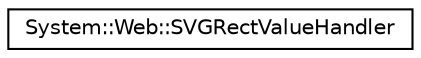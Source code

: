 digraph G
{
  edge [fontname="Helvetica",fontsize="10",labelfontname="Helvetica",labelfontsize="10"];
  node [fontname="Helvetica",fontsize="10",shape=record];
  rankdir="LR";
  Node1 [label="System::Web::SVGRectValueHandler",height=0.2,width=0.4,color="black", fillcolor="white", style="filled",URL="$class_system_1_1_web_1_1_s_v_g_rect_value_handler.html"];
}
